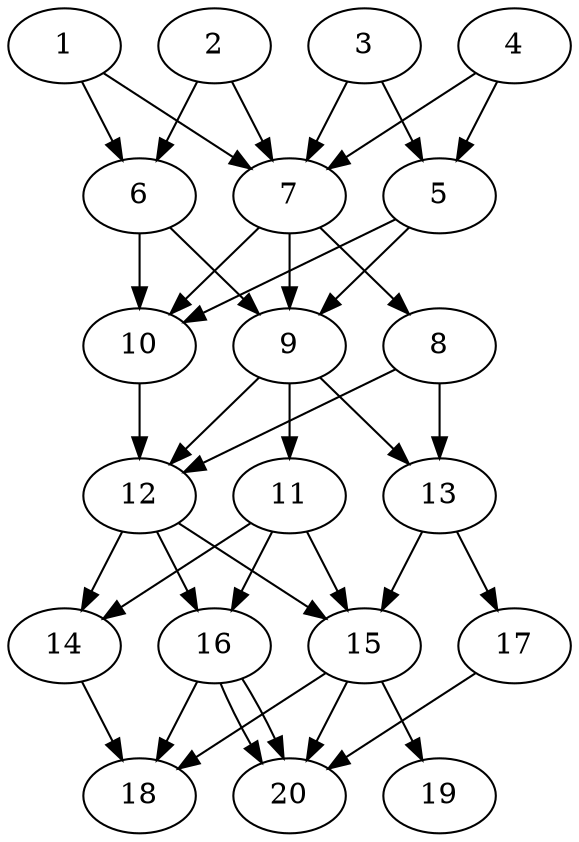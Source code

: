 // DAG automatically generated by daggen at Thu Oct  3 13:58:43 2019
// ./daggen --dot -n 20 --ccr 0.3 --fat 0.5 --regular 0.9 --density 0.9 --mindata 5242880 --maxdata 52428800 
digraph G {
  1 [size="166710613", alpha="0.03", expect_size="50013184"] 
  1 -> 6 [size ="50013184"]
  1 -> 7 [size ="50013184"]
  2 [size="29887147", alpha="0.17", expect_size="8966144"] 
  2 -> 6 [size ="8966144"]
  2 -> 7 [size ="8966144"]
  3 [size="171468800", alpha="0.17", expect_size="51440640"] 
  3 -> 5 [size ="51440640"]
  3 -> 7 [size ="51440640"]
  4 [size="173527040", alpha="0.20", expect_size="52058112"] 
  4 -> 5 [size ="52058112"]
  4 -> 7 [size ="52058112"]
  5 [size="135335253", alpha="0.18", expect_size="40600576"] 
  5 -> 9 [size ="40600576"]
  5 -> 10 [size ="40600576"]
  6 [size="58518187", alpha="0.18", expect_size="17555456"] 
  6 -> 9 [size ="17555456"]
  6 -> 10 [size ="17555456"]
  7 [size="142359893", alpha="0.15", expect_size="42707968"] 
  7 -> 8 [size ="42707968"]
  7 -> 9 [size ="42707968"]
  7 -> 10 [size ="42707968"]
  8 [size="18633387", alpha="0.01", expect_size="5590016"] 
  8 -> 12 [size ="5590016"]
  8 -> 13 [size ="5590016"]
  9 [size="57429333", alpha="0.03", expect_size="17228800"] 
  9 -> 11 [size ="17228800"]
  9 -> 12 [size ="17228800"]
  9 -> 13 [size ="17228800"]
  10 [size="84688213", alpha="0.03", expect_size="25406464"] 
  10 -> 12 [size ="25406464"]
  11 [size="93897387", alpha="0.08", expect_size="28169216"] 
  11 -> 14 [size ="28169216"]
  11 -> 15 [size ="28169216"]
  11 -> 16 [size ="28169216"]
  12 [size="114786987", alpha="0.16", expect_size="34436096"] 
  12 -> 14 [size ="34436096"]
  12 -> 15 [size ="34436096"]
  12 -> 16 [size ="34436096"]
  13 [size="90064213", alpha="0.02", expect_size="27019264"] 
  13 -> 15 [size ="27019264"]
  13 -> 17 [size ="27019264"]
  14 [size="63685973", alpha="0.08", expect_size="19105792"] 
  14 -> 18 [size ="19105792"]
  15 [size="60241920", alpha="0.02", expect_size="18072576"] 
  15 -> 18 [size ="18072576"]
  15 -> 19 [size ="18072576"]
  15 -> 20 [size ="18072576"]
  16 [size="45349547", alpha="0.14", expect_size="13604864"] 
  16 -> 18 [size ="13604864"]
  16 -> 20 [size ="13604864"]
  16 -> 20 [size ="13604864"]
  17 [size="31546027", alpha="0.07", expect_size="9463808"] 
  17 -> 20 [size ="9463808"]
  18 [size="148432213", alpha="0.15", expect_size="44529664"] 
  19 [size="159658667", alpha="0.14", expect_size="47897600"] 
  20 [size="29399040", alpha="0.00", expect_size="8819712"] 
}
